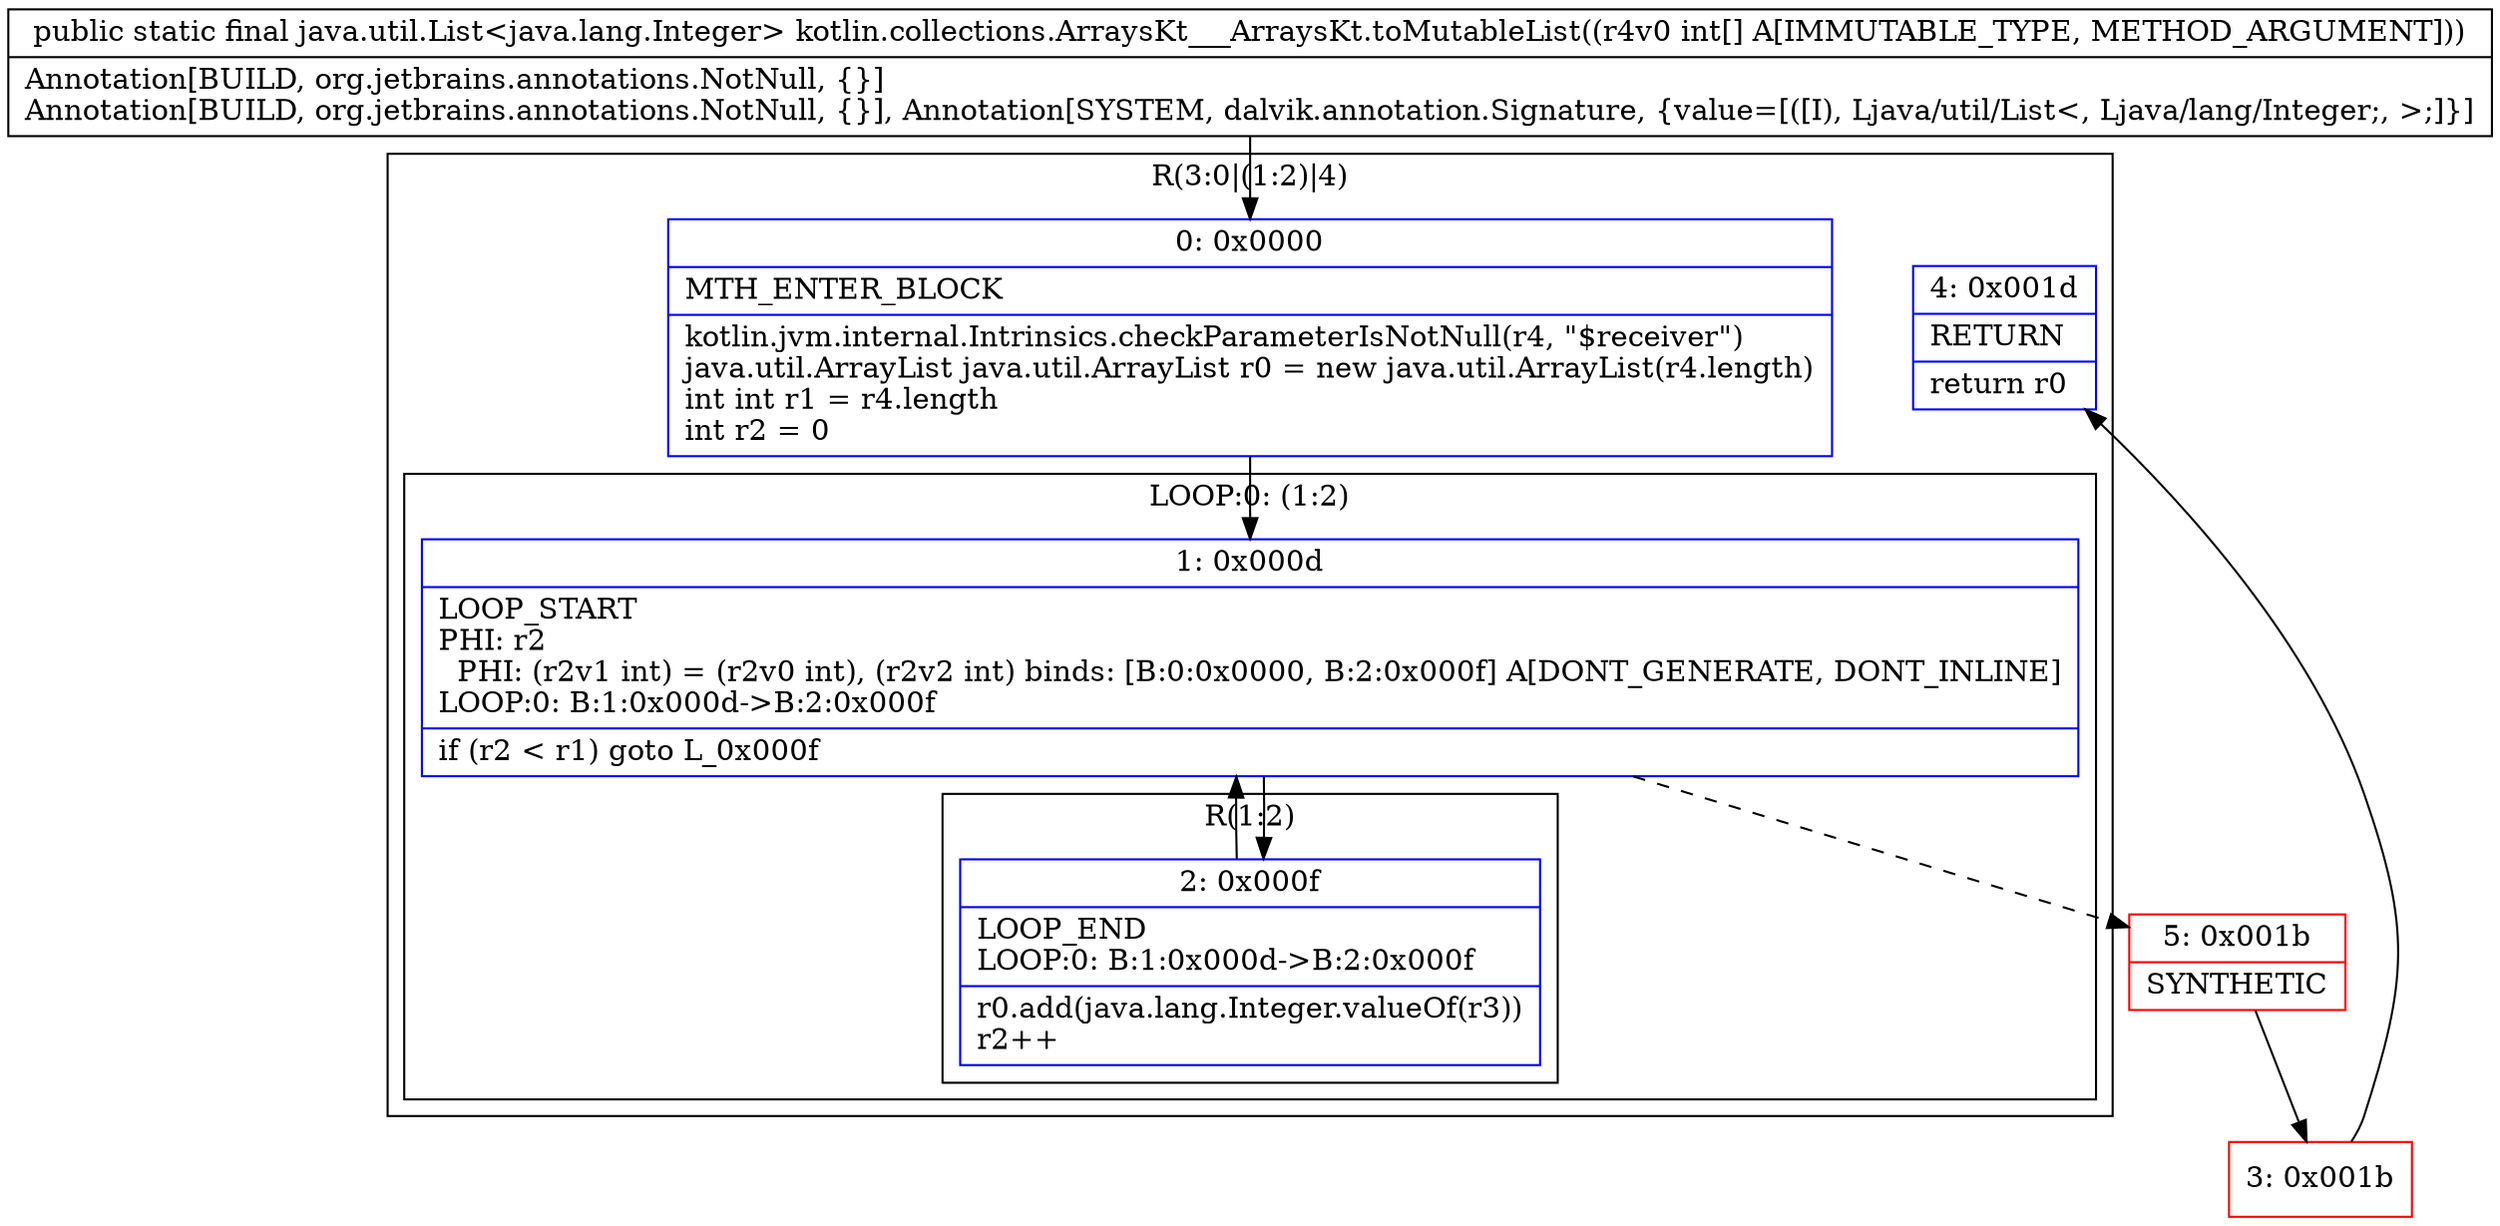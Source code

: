 digraph "CFG forkotlin.collections.ArraysKt___ArraysKt.toMutableList([I)Ljava\/util\/List;" {
subgraph cluster_Region_799065884 {
label = "R(3:0|(1:2)|4)";
node [shape=record,color=blue];
Node_0 [shape=record,label="{0\:\ 0x0000|MTH_ENTER_BLOCK\l|kotlin.jvm.internal.Intrinsics.checkParameterIsNotNull(r4, \"$receiver\")\ljava.util.ArrayList java.util.ArrayList r0 = new java.util.ArrayList(r4.length)\lint int r1 = r4.length\lint r2 = 0\l}"];
subgraph cluster_LoopRegion_13672949 {
label = "LOOP:0: (1:2)";
node [shape=record,color=blue];
Node_1 [shape=record,label="{1\:\ 0x000d|LOOP_START\lPHI: r2 \l  PHI: (r2v1 int) = (r2v0 int), (r2v2 int) binds: [B:0:0x0000, B:2:0x000f] A[DONT_GENERATE, DONT_INLINE]\lLOOP:0: B:1:0x000d\-\>B:2:0x000f\l|if (r2 \< r1) goto L_0x000f\l}"];
subgraph cluster_Region_1225317459 {
label = "R(1:2)";
node [shape=record,color=blue];
Node_2 [shape=record,label="{2\:\ 0x000f|LOOP_END\lLOOP:0: B:1:0x000d\-\>B:2:0x000f\l|r0.add(java.lang.Integer.valueOf(r3))\lr2++\l}"];
}
}
Node_4 [shape=record,label="{4\:\ 0x001d|RETURN\l|return r0\l}"];
}
Node_3 [shape=record,color=red,label="{3\:\ 0x001b}"];
Node_5 [shape=record,color=red,label="{5\:\ 0x001b|SYNTHETIC\l}"];
MethodNode[shape=record,label="{public static final java.util.List\<java.lang.Integer\> kotlin.collections.ArraysKt___ArraysKt.toMutableList((r4v0 int[] A[IMMUTABLE_TYPE, METHOD_ARGUMENT]))  | Annotation[BUILD, org.jetbrains.annotations.NotNull, \{\}]\lAnnotation[BUILD, org.jetbrains.annotations.NotNull, \{\}], Annotation[SYSTEM, dalvik.annotation.Signature, \{value=[([I), Ljava\/util\/List\<, Ljava\/lang\/Integer;, \>;]\}]\l}"];
MethodNode -> Node_0;
Node_0 -> Node_1;
Node_1 -> Node_2;
Node_1 -> Node_5[style=dashed];
Node_2 -> Node_1;
Node_3 -> Node_4;
Node_5 -> Node_3;
}


